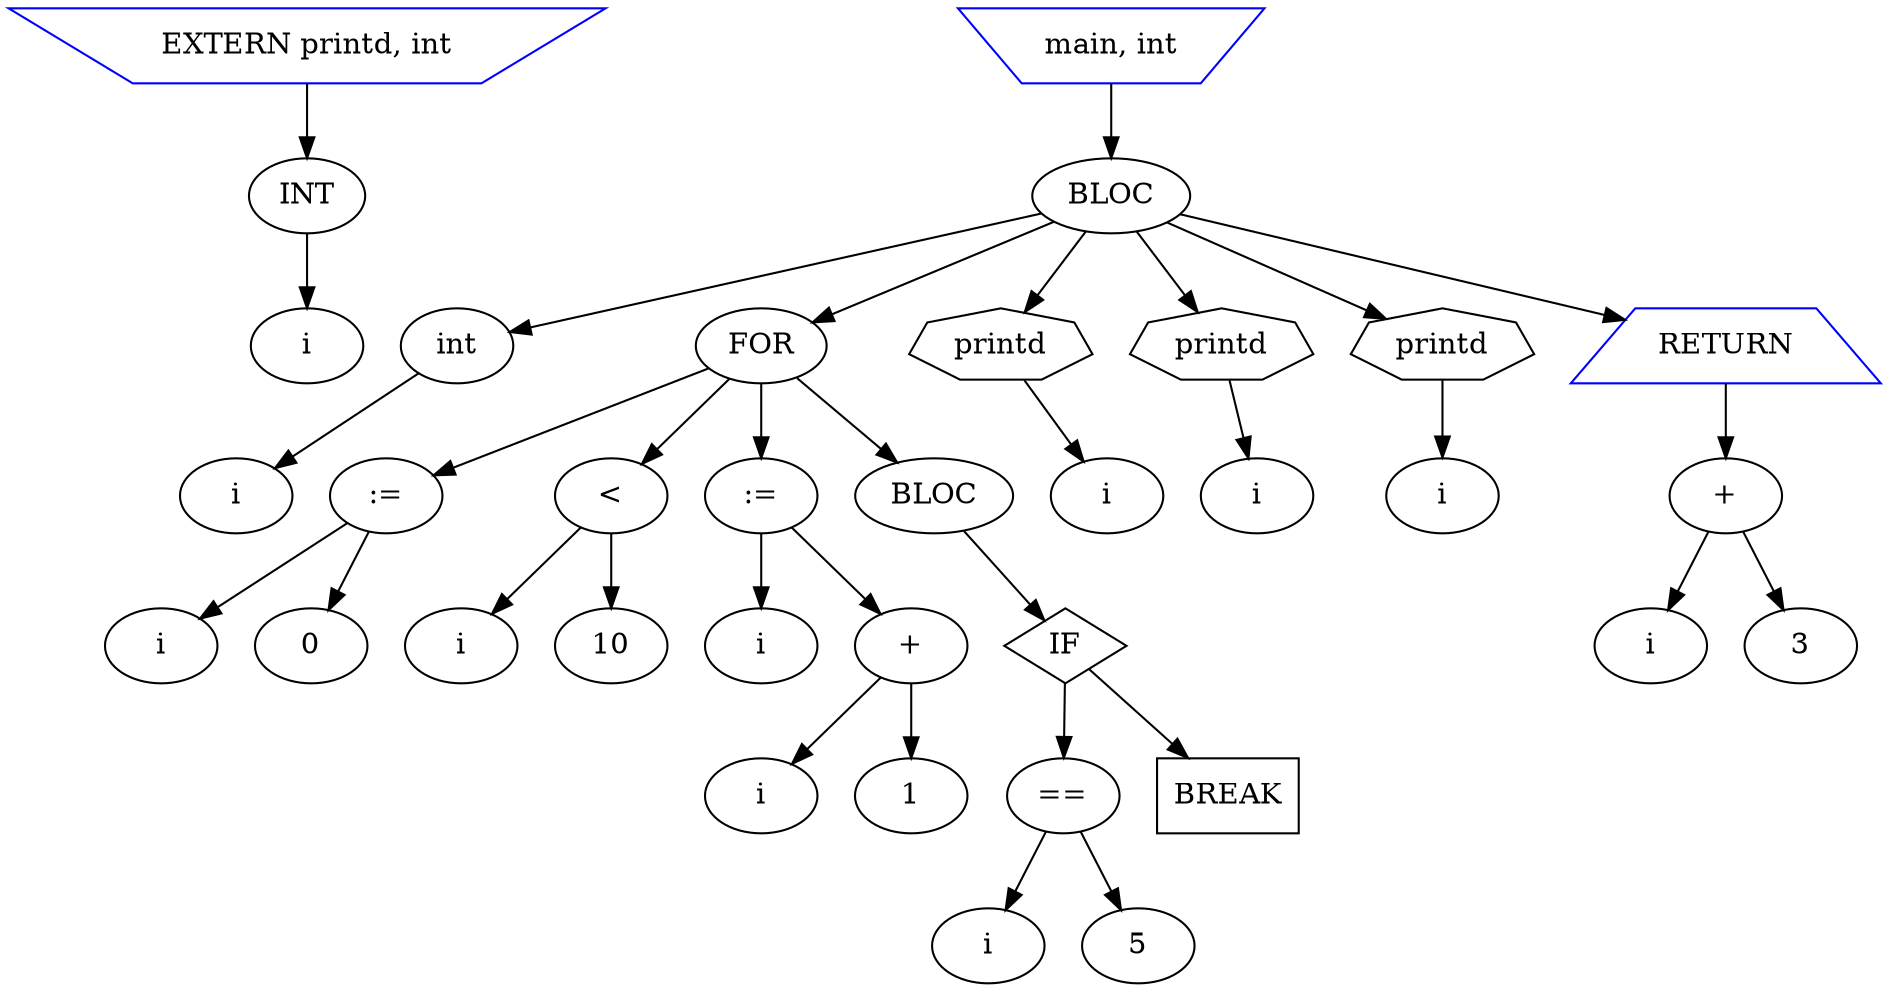 digraph G {
node_0 [label="EXTERN printd, int"shape=invtrapezium color=blue];
node_0 -> node_1;
node_1 [label="INT"];
node_1 -> node_2;
node_2 [label="i"];
node_3 [label="main, int"shape=invtrapezium color=blue];
node_3 -> node_4;
node_4 [label="BLOC"];
node_4 -> node_5;
node_5 [label="int"];
node_5 -> node_6;
node_6 [label="i"];
node_4 -> node_7;
node_7 [label="FOR"];
node_7 -> node_8;
node_8 [label=":="];
node_8 -> node_9;
node_9 [label="i"];
node_8 -> node_10;
node_10 [label="0"];
node_7 -> node_11;
node_11 [label="<"];
node_11 -> node_12;
node_12 [label="i"];
node_11 -> node_13;
node_13 [label="10"];
node_7 -> node_14;
node_14 [label=":="];
node_14 -> node_15;
node_15 [label="i"];
node_14 -> node_16;
node_16 [label="+"];
node_16 -> node_17;
node_17 [label="i"];
node_16 -> node_18;
node_18 [label="1"];
node_7 -> node_19;
node_19 [label="BLOC"];
node_19 -> node_20;
node_20 [label="IF"shape=diamond];
node_20 -> node_21;
node_21 [label="=="];
node_21 -> node_22;
node_22 [label="i"];
node_21 -> node_23;
node_23 [label="5"];
node_20 -> node_24;
node_24 [label="BREAK"shape=box];
node_4 -> node_25;
node_25 [label="printd"shape=septagon];
node_25 -> node_26;
node_26 [label="i"];
node_4 -> node_27;
node_27 [label="printd"shape=septagon];
node_27 -> node_28;
node_28 [label="i"];
node_4 -> node_29;
node_29 [label="printd"shape=septagon];
node_29 -> node_30;
node_30 [label="i"];
node_4 -> node_31;
node_31 [label="RETURN"shape=trapezium color=blue];
node_31 -> node_32;
node_32 [label="+"];
node_32 -> node_33;
node_33 [label="i"];
node_32 -> node_34;
node_34 [label="3"];
}